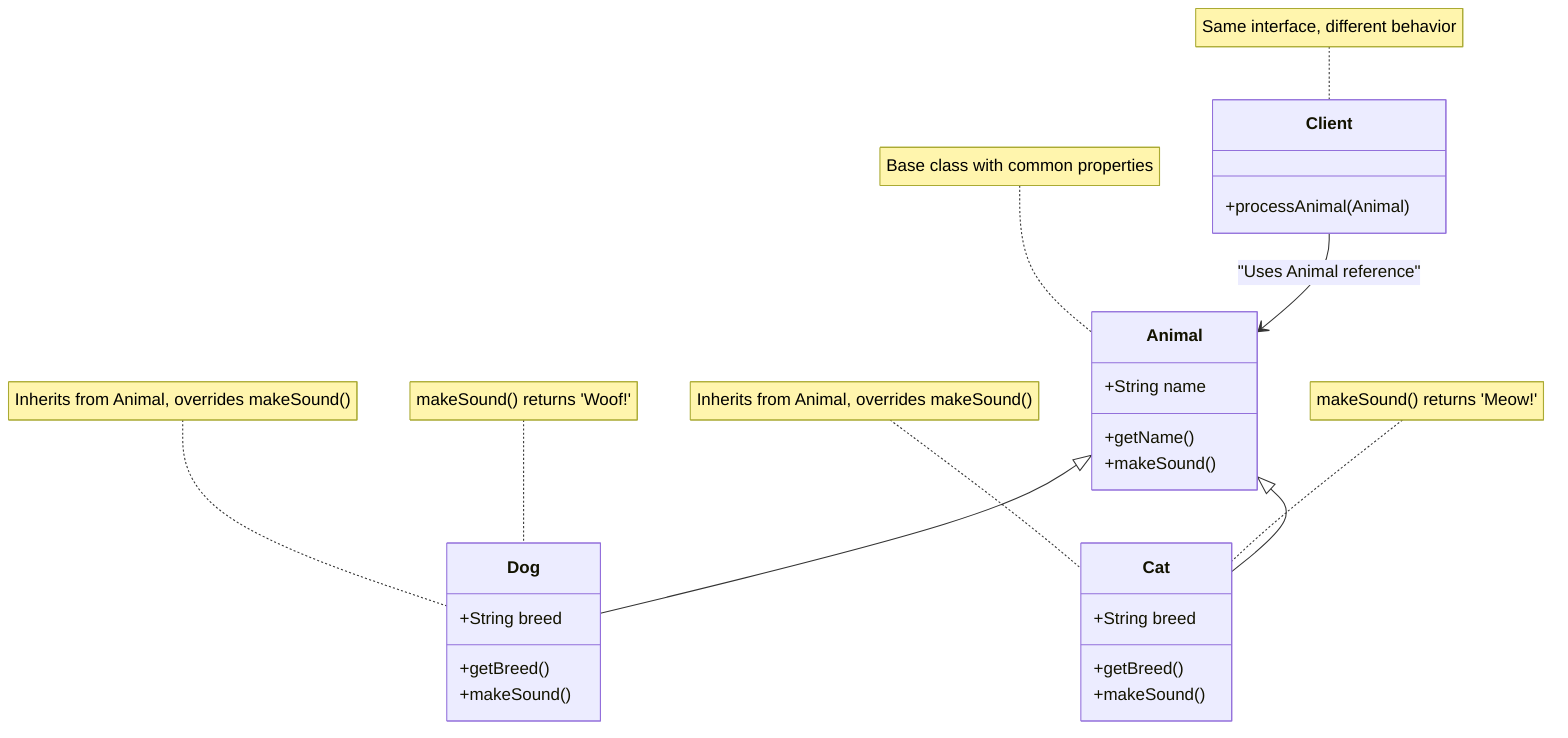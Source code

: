 classDiagram
    class Animal {
        +String name
        +getName()
        +makeSound()
    }
    
    class Dog {
        +String breed
        +getBreed()
        +makeSound()
    }
    
    class Cat {
        +String breed
        +getBreed()
        +makeSound()
    }
    
    Animal <|-- Dog
    Animal <|-- Cat
    
    note for Animal "Base class with common properties"
    note for Dog "Inherits from Animal, overrides makeSound()"
    note for Cat "Inherits from Animal, overrides makeSound()"

    %% Polymorphism example
    class Client {
        +processAnimal(Animal)
    }
    
    Client --> Animal : "Uses Animal reference"
    
    note for Client "Same interface, different behavior"
    note for Dog "makeSound() returns 'Woof!'"
    note for Cat "makeSound() returns 'Meow!'"